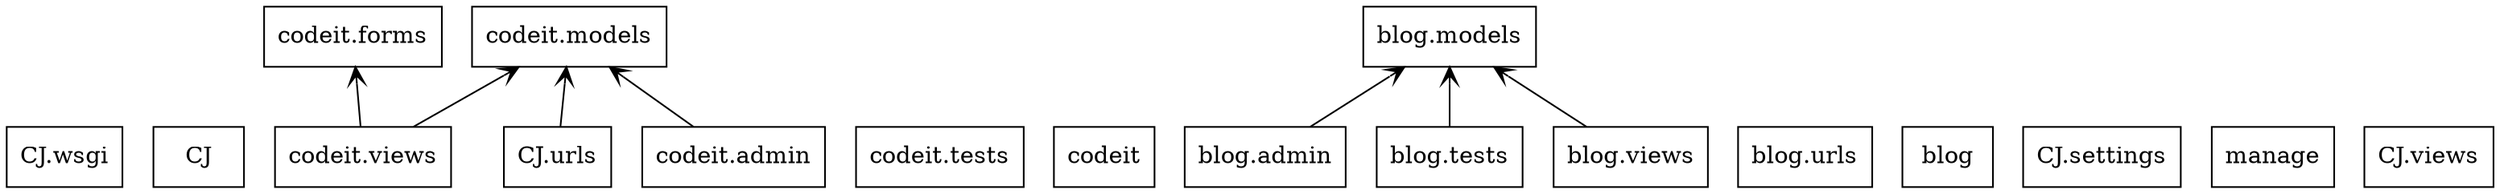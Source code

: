 digraph "packages_No_Name" {
charset="utf-8"
rankdir=BT
"3" [shape="box", label="CJ.wsgi"];
"4" [shape="box", label="CJ"];
"5" [shape="box", label="codeit.forms"];
"7" [shape="box", label="codeit.tests"];
"9" [shape="box", label="codeit"];
"10" [shape="box", label="codeit.models"];
"14" [shape="box", label="blog.models"];
"16" [shape="box", label="blog.urls"];
"17" [shape="box", label="blog.admin"];
"19" [shape="box", label="blog"];
"20" [shape="box", label="CJ.settings"];
"21" [shape="box", label="blog.tests"];
"23" [shape="box", label="manage"];
"24" [shape="box", label="CJ.views"];
"25" [shape="box", label="CJ.urls"];
"26" [shape="box", label="codeit.admin"];
"28" [shape="box", label="codeit.views"];
"29" [shape="box", label="blog.views"];
"17" -> "14" [arrowtail="none", arrowhead="open"];
"21" -> "14" [arrowtail="none", arrowhead="open"];
"25" -> "10" [arrowtail="none", arrowhead="open"];
"26" -> "10" [arrowtail="none", arrowhead="open"];
"28" -> "5" [arrowtail="none", arrowhead="open"];
"28" -> "10" [arrowtail="none", arrowhead="open"];
"29" -> "14" [arrowtail="none", arrowhead="open"];
}
